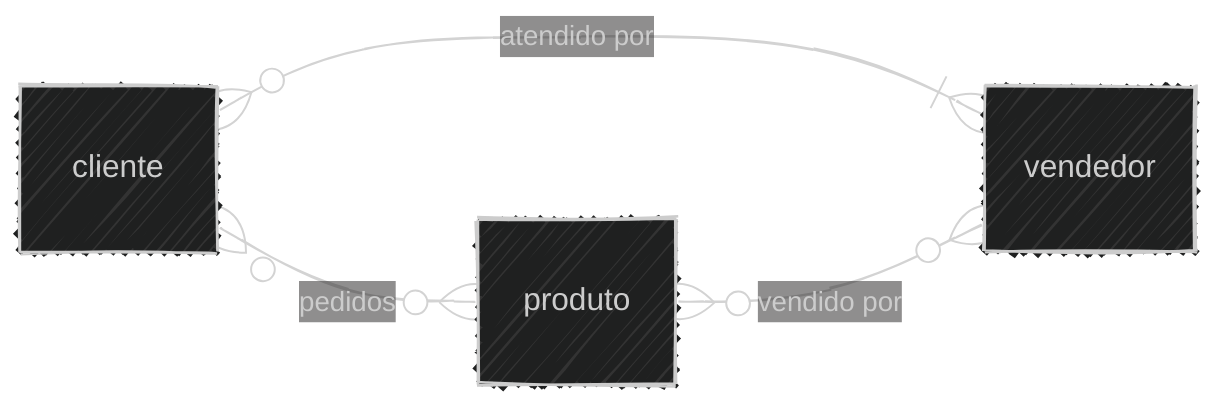 ---
config:
    title: Modelagem de dados conceitual (Visão do vendedor de varejo)
    theme: dark
    look: handDrawn
---

erDiagram 
    direction LR
    cliente
    produto
    vendedor

    cliente }o--o{ produto : pedidos
    cliente }o -- |{ vendedor : "atendido por"
    produto }o--o{ vendedor : "vendido por"